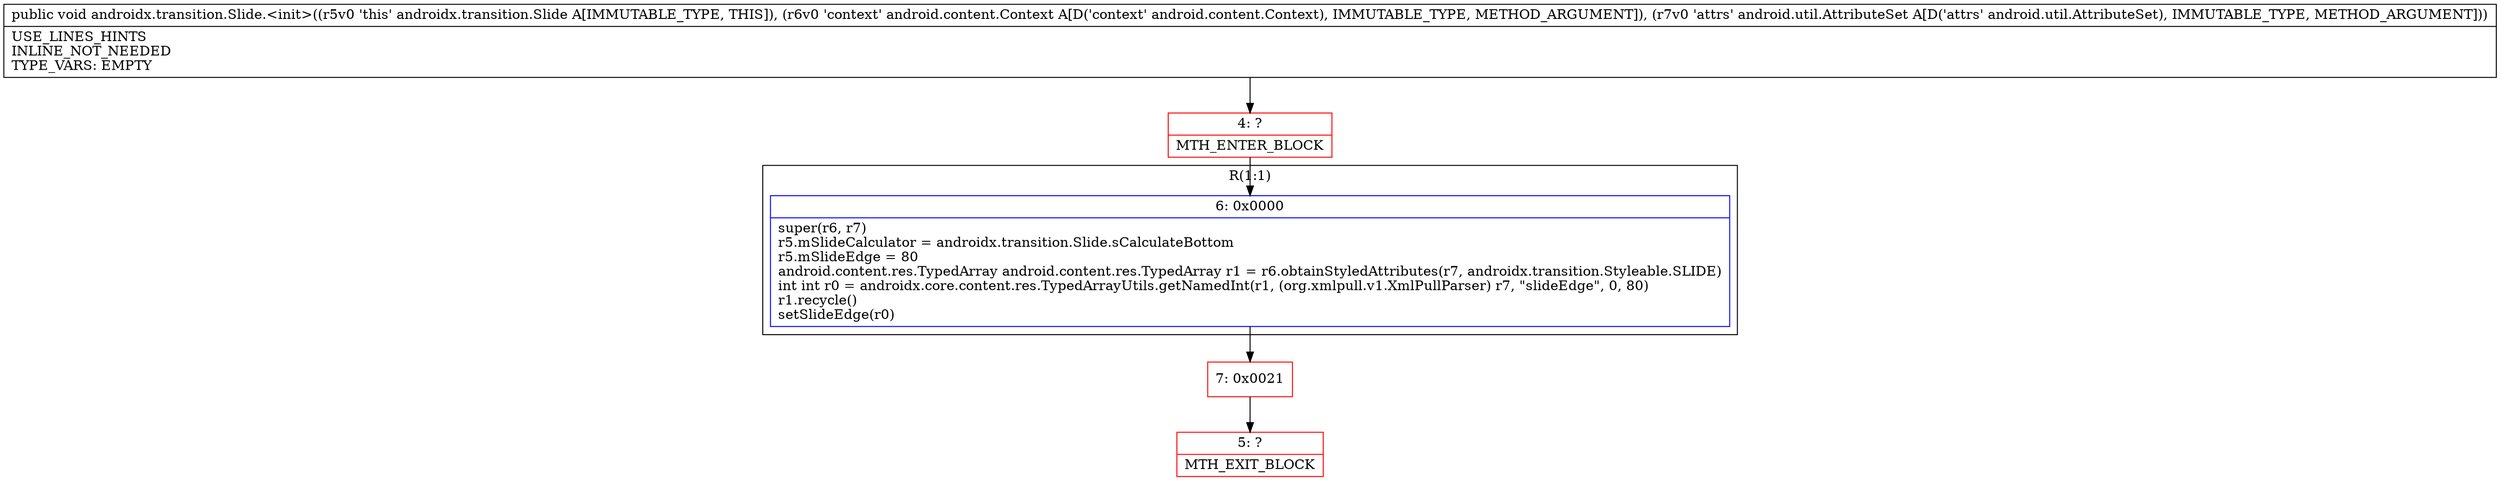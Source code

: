 digraph "CFG forandroidx.transition.Slide.\<init\>(Landroid\/content\/Context;Landroid\/util\/AttributeSet;)V" {
subgraph cluster_Region_1992669364 {
label = "R(1:1)";
node [shape=record,color=blue];
Node_6 [shape=record,label="{6\:\ 0x0000|super(r6, r7)\lr5.mSlideCalculator = androidx.transition.Slide.sCalculateBottom\lr5.mSlideEdge = 80\landroid.content.res.TypedArray android.content.res.TypedArray r1 = r6.obtainStyledAttributes(r7, androidx.transition.Styleable.SLIDE)\lint int r0 = androidx.core.content.res.TypedArrayUtils.getNamedInt(r1, (org.xmlpull.v1.XmlPullParser) r7, \"slideEdge\", 0, 80)\lr1.recycle()\lsetSlideEdge(r0)\l}"];
}
Node_4 [shape=record,color=red,label="{4\:\ ?|MTH_ENTER_BLOCK\l}"];
Node_7 [shape=record,color=red,label="{7\:\ 0x0021}"];
Node_5 [shape=record,color=red,label="{5\:\ ?|MTH_EXIT_BLOCK\l}"];
MethodNode[shape=record,label="{public void androidx.transition.Slide.\<init\>((r5v0 'this' androidx.transition.Slide A[IMMUTABLE_TYPE, THIS]), (r6v0 'context' android.content.Context A[D('context' android.content.Context), IMMUTABLE_TYPE, METHOD_ARGUMENT]), (r7v0 'attrs' android.util.AttributeSet A[D('attrs' android.util.AttributeSet), IMMUTABLE_TYPE, METHOD_ARGUMENT]))  | USE_LINES_HINTS\lINLINE_NOT_NEEDED\lTYPE_VARS: EMPTY\l}"];
MethodNode -> Node_4;Node_6 -> Node_7;
Node_4 -> Node_6;
Node_7 -> Node_5;
}

